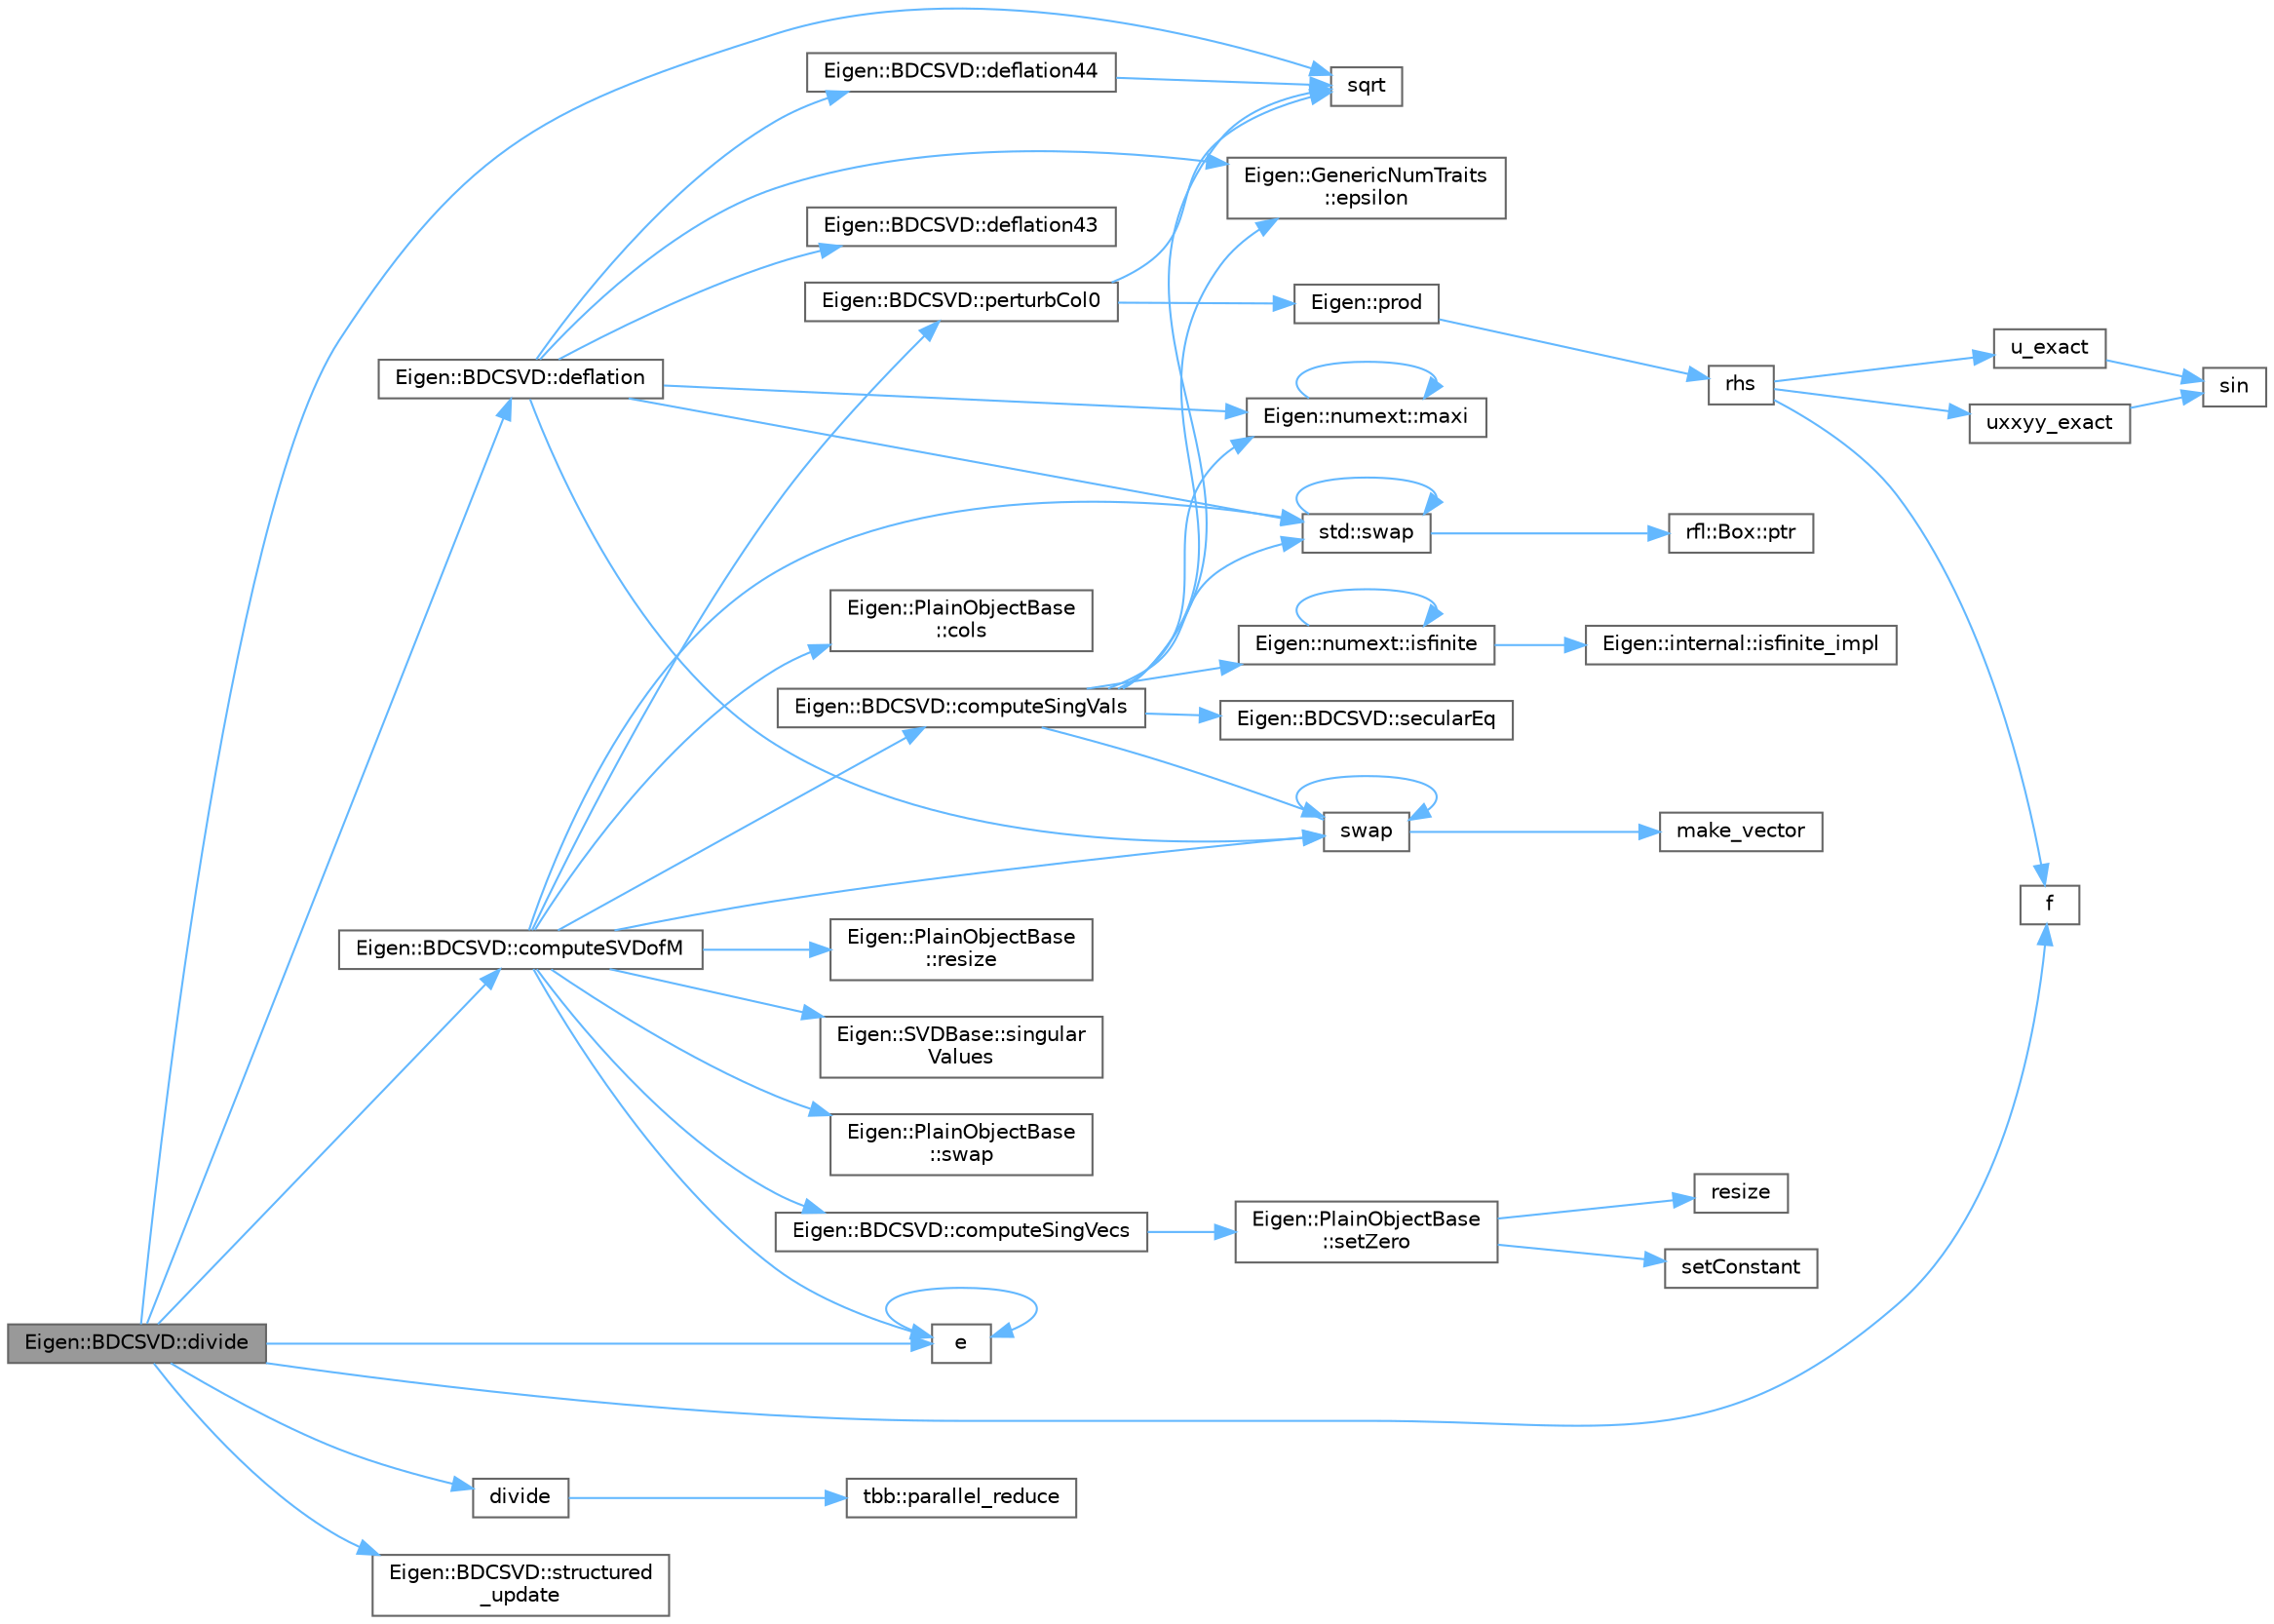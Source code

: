 digraph "Eigen::BDCSVD::divide"
{
 // LATEX_PDF_SIZE
  bgcolor="transparent";
  edge [fontname=Helvetica,fontsize=10,labelfontname=Helvetica,labelfontsize=10];
  node [fontname=Helvetica,fontsize=10,shape=box,height=0.2,width=0.4];
  rankdir="LR";
  Node1 [id="Node000001",label="Eigen::BDCSVD::divide",height=0.2,width=0.4,color="gray40", fillcolor="grey60", style="filled", fontcolor="black",tooltip=" "];
  Node1 -> Node2 [id="edge52_Node000001_Node000002",color="steelblue1",style="solid",tooltip=" "];
  Node2 [id="Node000002",label="Eigen::BDCSVD::computeSVDofM",height=0.2,width=0.4,color="grey40", fillcolor="white", style="filled",URL="$class_eigen_1_1_b_d_c_s_v_d.html#ae5909813a632db6095ebd8af8541858a",tooltip=" "];
  Node2 -> Node3 [id="edge53_Node000002_Node000003",color="steelblue1",style="solid",tooltip=" "];
  Node3 [id="Node000003",label="Eigen::PlainObjectBase\l::cols",height=0.2,width=0.4,color="grey40", fillcolor="white", style="filled",URL="$class_eigen_1_1_plain_object_base.html#a10b8b33b7587da564415561aa246f78f",tooltip=" "];
  Node2 -> Node4 [id="edge54_Node000002_Node000004",color="steelblue1",style="solid",tooltip=" "];
  Node4 [id="Node000004",label="Eigen::BDCSVD::computeSingVals",height=0.2,width=0.4,color="grey40", fillcolor="white", style="filled",URL="$class_eigen_1_1_b_d_c_s_v_d.html#ae1e384bc66726e45f96e7f0cc054487a",tooltip=" "];
  Node4 -> Node5 [id="edge55_Node000004_Node000005",color="steelblue1",style="solid",tooltip=" "];
  Node5 [id="Node000005",label="Eigen::GenericNumTraits\l::epsilon",height=0.2,width=0.4,color="grey40", fillcolor="white", style="filled",URL="$struct_eigen_1_1_generic_num_traits.html#aadcf7fa75b2bc9a0e461a3b851d836a7",tooltip=" "];
  Node4 -> Node6 [id="edge56_Node000004_Node000006",color="steelblue1",style="solid",tooltip=" "];
  Node6 [id="Node000006",label="Eigen::numext::isfinite",height=0.2,width=0.4,color="grey40", fillcolor="white", style="filled",URL="$namespace_eigen_1_1numext.html#a7e14263bc3784b17cbd6f13c69c97003",tooltip=" "];
  Node6 -> Node6 [id="edge57_Node000006_Node000006",color="steelblue1",style="solid",tooltip=" "];
  Node6 -> Node7 [id="edge58_Node000006_Node000007",color="steelblue1",style="solid",tooltip=" "];
  Node7 [id="Node000007",label="Eigen::internal::isfinite_impl",height=0.2,width=0.4,color="grey40", fillcolor="white", style="filled",URL="$namespace_eigen_1_1internal.html#a443fafc62b4ba6b6fdee238a9d2e9d18",tooltip=" "];
  Node4 -> Node8 [id="edge59_Node000004_Node000008",color="steelblue1",style="solid",tooltip=" "];
  Node8 [id="Node000008",label="Eigen::numext::maxi",height=0.2,width=0.4,color="grey40", fillcolor="white", style="filled",URL="$namespace_eigen_1_1numext.html#a29d502349f2ec9897c808e65e0f96eb4",tooltip=" "];
  Node8 -> Node8 [id="edge60_Node000008_Node000008",color="steelblue1",style="solid",tooltip=" "];
  Node4 -> Node9 [id="edge61_Node000004_Node000009",color="steelblue1",style="solid",tooltip=" "];
  Node9 [id="Node000009",label="Eigen::BDCSVD::secularEq",height=0.2,width=0.4,color="grey40", fillcolor="white", style="filled",URL="$class_eigen_1_1_b_d_c_s_v_d.html#a2f1d2d4ca5769579c4eb0f04e03e7e7a",tooltip=" "];
  Node4 -> Node10 [id="edge62_Node000004_Node000010",color="steelblue1",style="solid",tooltip=" "];
  Node10 [id="Node000010",label="sqrt",height=0.2,width=0.4,color="grey40", fillcolor="white", style="filled",URL="$_array_cwise_unary_ops_8h.html#a656b9217a2fcb6de59dc8d1eb3079cc7",tooltip=" "];
  Node4 -> Node11 [id="edge63_Node000004_Node000011",color="steelblue1",style="solid",tooltip=" "];
  Node11 [id="Node000011",label="std::swap",height=0.2,width=0.4,color="grey40", fillcolor="white", style="filled",URL="$namespacestd.html#a3acbe51b6415e9284430194bf04944e1",tooltip=" "];
  Node11 -> Node12 [id="edge64_Node000011_Node000012",color="steelblue1",style="solid",tooltip=" "];
  Node12 [id="Node000012",label="rfl::Box::ptr",height=0.2,width=0.4,color="grey40", fillcolor="white", style="filled",URL="$classrfl_1_1_box.html#a2edf048a6e6bea174db329e6ce7cf3df",tooltip="Returns the underlying unique_ptr"];
  Node11 -> Node11 [id="edge65_Node000011_Node000011",color="steelblue1",style="solid",tooltip=" "];
  Node4 -> Node13 [id="edge66_Node000004_Node000013",color="steelblue1",style="solid",tooltip=" "];
  Node13 [id="Node000013",label="swap",height=0.2,width=0.4,color="grey40", fillcolor="white", style="filled",URL="$level1__impl_8h.html#a2e2212d2e55ad7479d212e08b2eb0345",tooltip=" "];
  Node13 -> Node14 [id="edge67_Node000013_Node000014",color="steelblue1",style="solid",tooltip=" "];
  Node14 [id="Node000014",label="make_vector",height=0.2,width=0.4,color="grey40", fillcolor="white", style="filled",URL="$level1__impl_8h.html#ae339a3d924ebae3773d8cd03d2a37ffc",tooltip=" "];
  Node13 -> Node13 [id="edge68_Node000013_Node000013",color="steelblue1",style="solid",tooltip=" "];
  Node2 -> Node15 [id="edge69_Node000002_Node000015",color="steelblue1",style="solid",tooltip=" "];
  Node15 [id="Node000015",label="Eigen::BDCSVD::computeSingVecs",height=0.2,width=0.4,color="grey40", fillcolor="white", style="filled",URL="$class_eigen_1_1_b_d_c_s_v_d.html#a2e28be342355e1414d26cfd65325ba7f",tooltip=" "];
  Node15 -> Node16 [id="edge70_Node000015_Node000016",color="steelblue1",style="solid",tooltip=" "];
  Node16 [id="Node000016",label="Eigen::PlainObjectBase\l::setZero",height=0.2,width=0.4,color="grey40", fillcolor="white", style="filled",URL="$class_eigen_1_1_plain_object_base.html#ac21ad5f989f320e46958b75ac8d9a1da",tooltip=" "];
  Node16 -> Node17 [id="edge71_Node000016_Node000017",color="steelblue1",style="solid",tooltip=" "];
  Node17 [id="Node000017",label="resize",height=0.2,width=0.4,color="grey40", fillcolor="white", style="filled",URL="$_matrix__resize__int_8cpp.html#a768dd1b4259f262bcd4cab5e61afcea1",tooltip=" "];
  Node16 -> Node18 [id="edge72_Node000016_Node000018",color="steelblue1",style="solid",tooltip=" "];
  Node18 [id="Node000018",label="setConstant",height=0.2,width=0.4,color="grey40", fillcolor="white", style="filled",URL="$_matrix__set_constant__int_8cpp.html#a76d9bdf892e002d33c2bbf3c5bf8ca5b",tooltip=" "];
  Node2 -> Node19 [id="edge73_Node000002_Node000019",color="steelblue1",style="solid",tooltip=" "];
  Node19 [id="Node000019",label="e",height=0.2,width=0.4,color="grey40", fillcolor="white", style="filled",URL="$_cwise__array__power__array_8cpp.html#a9cb86ff854760bf91a154f2724a9101d",tooltip=" "];
  Node19 -> Node19 [id="edge74_Node000019_Node000019",color="steelblue1",style="solid",tooltip=" "];
  Node2 -> Node20 [id="edge75_Node000002_Node000020",color="steelblue1",style="solid",tooltip=" "];
  Node20 [id="Node000020",label="Eigen::BDCSVD::perturbCol0",height=0.2,width=0.4,color="grey40", fillcolor="white", style="filled",URL="$class_eigen_1_1_b_d_c_s_v_d.html#a7f023b27fd80bd56632fdad81c4c8b4b",tooltip=" "];
  Node20 -> Node21 [id="edge76_Node000020_Node000021",color="steelblue1",style="solid",tooltip=" "];
  Node21 [id="Node000021",label="Eigen::prod",height=0.2,width=0.4,color="grey40", fillcolor="white", style="filled",URL="$namespace_eigen.html#a6dd0fb5de9a0e3196003928a28bb151b",tooltip=" "];
  Node21 -> Node22 [id="edge77_Node000021_Node000022",color="steelblue1",style="solid",tooltip=" "];
  Node22 [id="Node000022",label="rhs",height=0.2,width=0.4,color="grey40", fillcolor="white", style="filled",URL="$poisson_8cpp.html#a38c677f5cc4e47bc7505aef707c1bb83",tooltip=" "];
  Node22 -> Node23 [id="edge78_Node000022_Node000023",color="steelblue1",style="solid",tooltip=" "];
  Node23 [id="Node000023",label="f",height=0.2,width=0.4,color="grey40", fillcolor="white", style="filled",URL="$cxx11__tensor__map_8cpp.html#a7f507fea02198f6cb81c86640c7b1a4e",tooltip=" "];
  Node22 -> Node24 [id="edge79_Node000022_Node000024",color="steelblue1",style="solid",tooltip=" "];
  Node24 [id="Node000024",label="u_exact",height=0.2,width=0.4,color="grey40", fillcolor="white", style="filled",URL="$poisson_8cpp.html#a06fc16c4676f839f8de736a6791b6862",tooltip=" "];
  Node24 -> Node25 [id="edge80_Node000024_Node000025",color="steelblue1",style="solid",tooltip=" "];
  Node25 [id="Node000025",label="sin",height=0.2,width=0.4,color="grey40", fillcolor="white", style="filled",URL="$_array_cwise_unary_ops_8h.html#a9cfb0ea58bd813510a9e2db18a5e49f0",tooltip=" "];
  Node22 -> Node26 [id="edge81_Node000022_Node000026",color="steelblue1",style="solid",tooltip=" "];
  Node26 [id="Node000026",label="uxxyy_exact",height=0.2,width=0.4,color="grey40", fillcolor="white", style="filled",URL="$poisson_8cpp.html#a557a61cf12d143424a35123b14048a22",tooltip=" "];
  Node26 -> Node25 [id="edge82_Node000026_Node000025",color="steelblue1",style="solid",tooltip=" "];
  Node20 -> Node10 [id="edge83_Node000020_Node000010",color="steelblue1",style="solid",tooltip=" "];
  Node2 -> Node27 [id="edge84_Node000002_Node000027",color="steelblue1",style="solid",tooltip=" "];
  Node27 [id="Node000027",label="Eigen::PlainObjectBase\l::resize",height=0.2,width=0.4,color="grey40", fillcolor="white", style="filled",URL="$class_eigen_1_1_plain_object_base.html#a99d9054ee2d5a40c6e00ded0265e9cea",tooltip=" "];
  Node2 -> Node28 [id="edge85_Node000002_Node000028",color="steelblue1",style="solid",tooltip=" "];
  Node28 [id="Node000028",label="Eigen::SVDBase::singular\lValues",height=0.2,width=0.4,color="grey40", fillcolor="white", style="filled",URL="$class_eigen_1_1_s_v_d_base.html#ac44c307a70731003003faf3a9bdf14f6",tooltip=" "];
  Node2 -> Node29 [id="edge86_Node000002_Node000029",color="steelblue1",style="solid",tooltip=" "];
  Node29 [id="Node000029",label="Eigen::PlainObjectBase\l::swap",height=0.2,width=0.4,color="grey40", fillcolor="white", style="filled",URL="$class_eigen_1_1_plain_object_base.html#aa86254240c534cc55143f38af58c8bdf",tooltip=" "];
  Node2 -> Node11 [id="edge87_Node000002_Node000011",color="steelblue1",style="solid",tooltip=" "];
  Node2 -> Node13 [id="edge88_Node000002_Node000013",color="steelblue1",style="solid",tooltip=" "];
  Node1 -> Node30 [id="edge89_Node000001_Node000030",color="steelblue1",style="solid",tooltip=" "];
  Node30 [id="Node000030",label="Eigen::BDCSVD::deflation",height=0.2,width=0.4,color="grey40", fillcolor="white", style="filled",URL="$class_eigen_1_1_b_d_c_s_v_d.html#abf371e539b921d6f4821bf8e87f7ef32",tooltip=" "];
  Node30 -> Node31 [id="edge90_Node000030_Node000031",color="steelblue1",style="solid",tooltip=" "];
  Node31 [id="Node000031",label="Eigen::BDCSVD::deflation43",height=0.2,width=0.4,color="grey40", fillcolor="white", style="filled",URL="$class_eigen_1_1_b_d_c_s_v_d.html#a7d8b1d486b13d72658b7ad44430e82e2",tooltip=" "];
  Node30 -> Node32 [id="edge91_Node000030_Node000032",color="steelblue1",style="solid",tooltip=" "];
  Node32 [id="Node000032",label="Eigen::BDCSVD::deflation44",height=0.2,width=0.4,color="grey40", fillcolor="white", style="filled",URL="$class_eigen_1_1_b_d_c_s_v_d.html#a2a3ab669d075f81714bafe4088ae6074",tooltip=" "];
  Node32 -> Node10 [id="edge92_Node000032_Node000010",color="steelblue1",style="solid",tooltip=" "];
  Node30 -> Node5 [id="edge93_Node000030_Node000005",color="steelblue1",style="solid",tooltip=" "];
  Node30 -> Node8 [id="edge94_Node000030_Node000008",color="steelblue1",style="solid",tooltip=" "];
  Node30 -> Node11 [id="edge95_Node000030_Node000011",color="steelblue1",style="solid",tooltip=" "];
  Node30 -> Node13 [id="edge96_Node000030_Node000013",color="steelblue1",style="solid",tooltip=" "];
  Node1 -> Node33 [id="edge97_Node000001_Node000033",color="steelblue1",style="solid",tooltip=" "];
  Node33 [id="Node000033",label="divide",height=0.2,width=0.4,color="grey40", fillcolor="white", style="filled",URL="$convex__hull__bench_8cpp.html#a178d4fc6033b539193c4338dde6ccb60",tooltip=" "];
  Node33 -> Node34 [id="edge98_Node000033_Node000034",color="steelblue1",style="solid",tooltip=" "];
  Node34 [id="Node000034",label="tbb::parallel_reduce",height=0.2,width=0.4,color="grey40", fillcolor="white", style="filled",URL="$group__algorithms.html#ga7b1ce9568e0a0efe1bd2d55677bc6687",tooltip="Parallel iteration with reduction and default partitioner."];
  Node1 -> Node19 [id="edge99_Node000001_Node000019",color="steelblue1",style="solid",tooltip=" "];
  Node1 -> Node23 [id="edge100_Node000001_Node000023",color="steelblue1",style="solid",tooltip=" "];
  Node1 -> Node10 [id="edge101_Node000001_Node000010",color="steelblue1",style="solid",tooltip=" "];
  Node1 -> Node35 [id="edge102_Node000001_Node000035",color="steelblue1",style="solid",tooltip=" "];
  Node35 [id="Node000035",label="Eigen::BDCSVD::structured\l_update",height=0.2,width=0.4,color="grey40", fillcolor="white", style="filled",URL="$class_eigen_1_1_b_d_c_s_v_d.html#a06da4be04bf0815bfc692b2ce4485aec",tooltip=" "];
}
